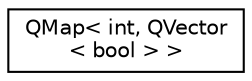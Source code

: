 digraph "类继承关系图"
{
  edge [fontname="Helvetica",fontsize="10",labelfontname="Helvetica",labelfontsize="10"];
  node [fontname="Helvetica",fontsize="10",shape=record];
  rankdir="LR";
  Node0 [label="QMap\< int, QVector\l\< bool \> \>",height=0.2,width=0.4,color="black", fillcolor="white", style="filled",URL="$class_q_map.html"];
}
